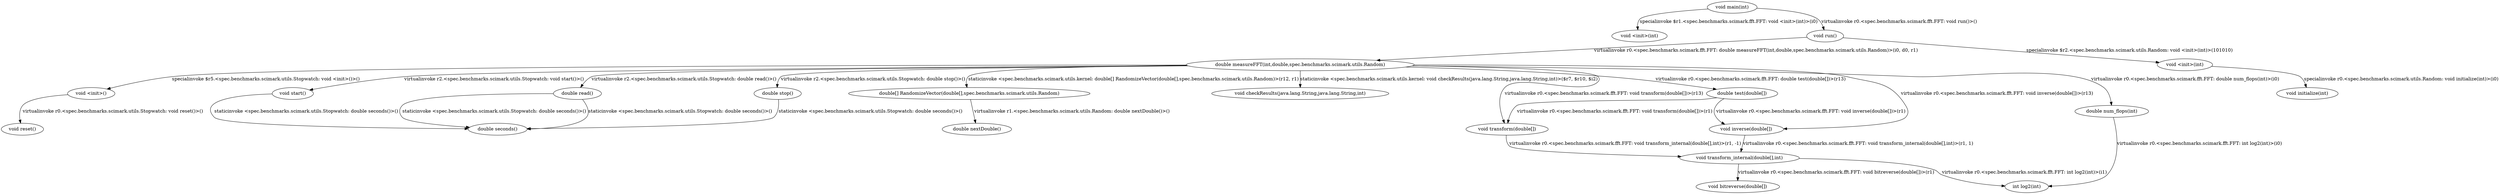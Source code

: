 digraph g {
5[label="void initialize(int)"]
11[label="double stop()"]
17[label="int log2(int)"]
19[label="void bitreverse(double[])"]
2[label="void <init>(int)"]
7[label="void <init>()"]
3[label="double measureFFT(int,double,spec.benchmarks.scimark.utils.Random)"]
0[label="void main(int)"]
1[label="void run()"]
15[label="double read()"]
18[label="void transform_internal(double[],int)"]
21[label="double nextDouble()"]
6[label="double[] RandomizeVector(double[],spec.benchmarks.scimark.utils.Random)"]
12[label="double test(double[])"]
16[label="double seconds()"]
8[label="void start()"]
13[label="void checkResults(java.lang.String,java.lang.String,int)"]
20[label="void reset()"]
14[label="double num_flops(int)"]
10[label="void inverse(double[])"]
4[label="void <init>(int)"]
9[label="void transform(double[])"]
3->12[label="virtualinvoke r0.<spec.benchmarks.scimark.fft.FFT: double test(double[])>(r13)"]
3->13[label="staticinvoke <spec.benchmarks.scimark.utils.kernel: void checkResults(java.lang.String,java.lang.String,int)>($r7, $r10, $i2)"]
3->14[label="virtualinvoke r0.<spec.benchmarks.scimark.fft.FFT: double num_flops(int)>(i0)"]
12->10[label="virtualinvoke r0.<spec.benchmarks.scimark.fft.FFT: void inverse(double[])>(r1)"]
9->18[label="virtualinvoke r0.<spec.benchmarks.scimark.fft.FFT: void transform_internal(double[],int)>(r1, -1)"]
3->15[label="virtualinvoke r2.<spec.benchmarks.scimark.utils.Stopwatch: double read()>()"]
18->17[label="virtualinvoke r0.<spec.benchmarks.scimark.fft.FFT: int log2(int)>(i1)"]
14->17[label="virtualinvoke r0.<spec.benchmarks.scimark.fft.FFT: int log2(int)>(i0)"]
18->19[label="virtualinvoke r0.<spec.benchmarks.scimark.fft.FFT: void bitreverse(double[])>(r1)"]
6->21[label="virtualinvoke r1.<spec.benchmarks.scimark.utils.Random: double nextDouble()>()"]
3->10[label="virtualinvoke r0.<spec.benchmarks.scimark.fft.FFT: void inverse(double[])>(r13)"]
3->11[label="virtualinvoke r2.<spec.benchmarks.scimark.utils.Stopwatch: double stop()>()"]
0->1[label="virtualinvoke r0.<spec.benchmarks.scimark.fft.FFT: void run()>()"]
0->2[label="specialinvoke $r1.<spec.benchmarks.scimark.fft.FFT: void <init>(int)>(i0)"]
1->3[label="virtualinvoke r0.<spec.benchmarks.scimark.fft.FFT: double measureFFT(int,double,spec.benchmarks.scimark.utils.Random)>(i0, d0, r1)"]
1->4[label="specialinvoke $r2.<spec.benchmarks.scimark.utils.Random: void <init>(int)>(101010)"]
10->18[label="virtualinvoke r0.<spec.benchmarks.scimark.fft.FFT: void transform_internal(double[],int)>(r1, 1)"]
4->5[label="specialinvoke r0.<spec.benchmarks.scimark.utils.Random: void initialize(int)>(i0)"]
3->6[label="staticinvoke <spec.benchmarks.scimark.utils.kernel: double[] RandomizeVector(double[],spec.benchmarks.scimark.utils.Random)>(r12, r1)"]
3->7[label="specialinvoke $r5.<spec.benchmarks.scimark.utils.Stopwatch: void <init>()>()"]
15->16[label="staticinvoke <spec.benchmarks.scimark.utils.Stopwatch: double seconds()>()"]
15->16[label="staticinvoke <spec.benchmarks.scimark.utils.Stopwatch: double seconds()>()"]
3->8[label="virtualinvoke r2.<spec.benchmarks.scimark.utils.Stopwatch: void start()>()"]
3->9[label="virtualinvoke r0.<spec.benchmarks.scimark.fft.FFT: void transform(double[])>(r13)"]
11->16[label="staticinvoke <spec.benchmarks.scimark.utils.Stopwatch: double seconds()>()"]
12->9[label="virtualinvoke r0.<spec.benchmarks.scimark.fft.FFT: void transform(double[])>(r1)"]
7->20[label="virtualinvoke r0.<spec.benchmarks.scimark.utils.Stopwatch: void reset()>()"]
8->16[label="staticinvoke <spec.benchmarks.scimark.utils.Stopwatch: double seconds()>()"]
}